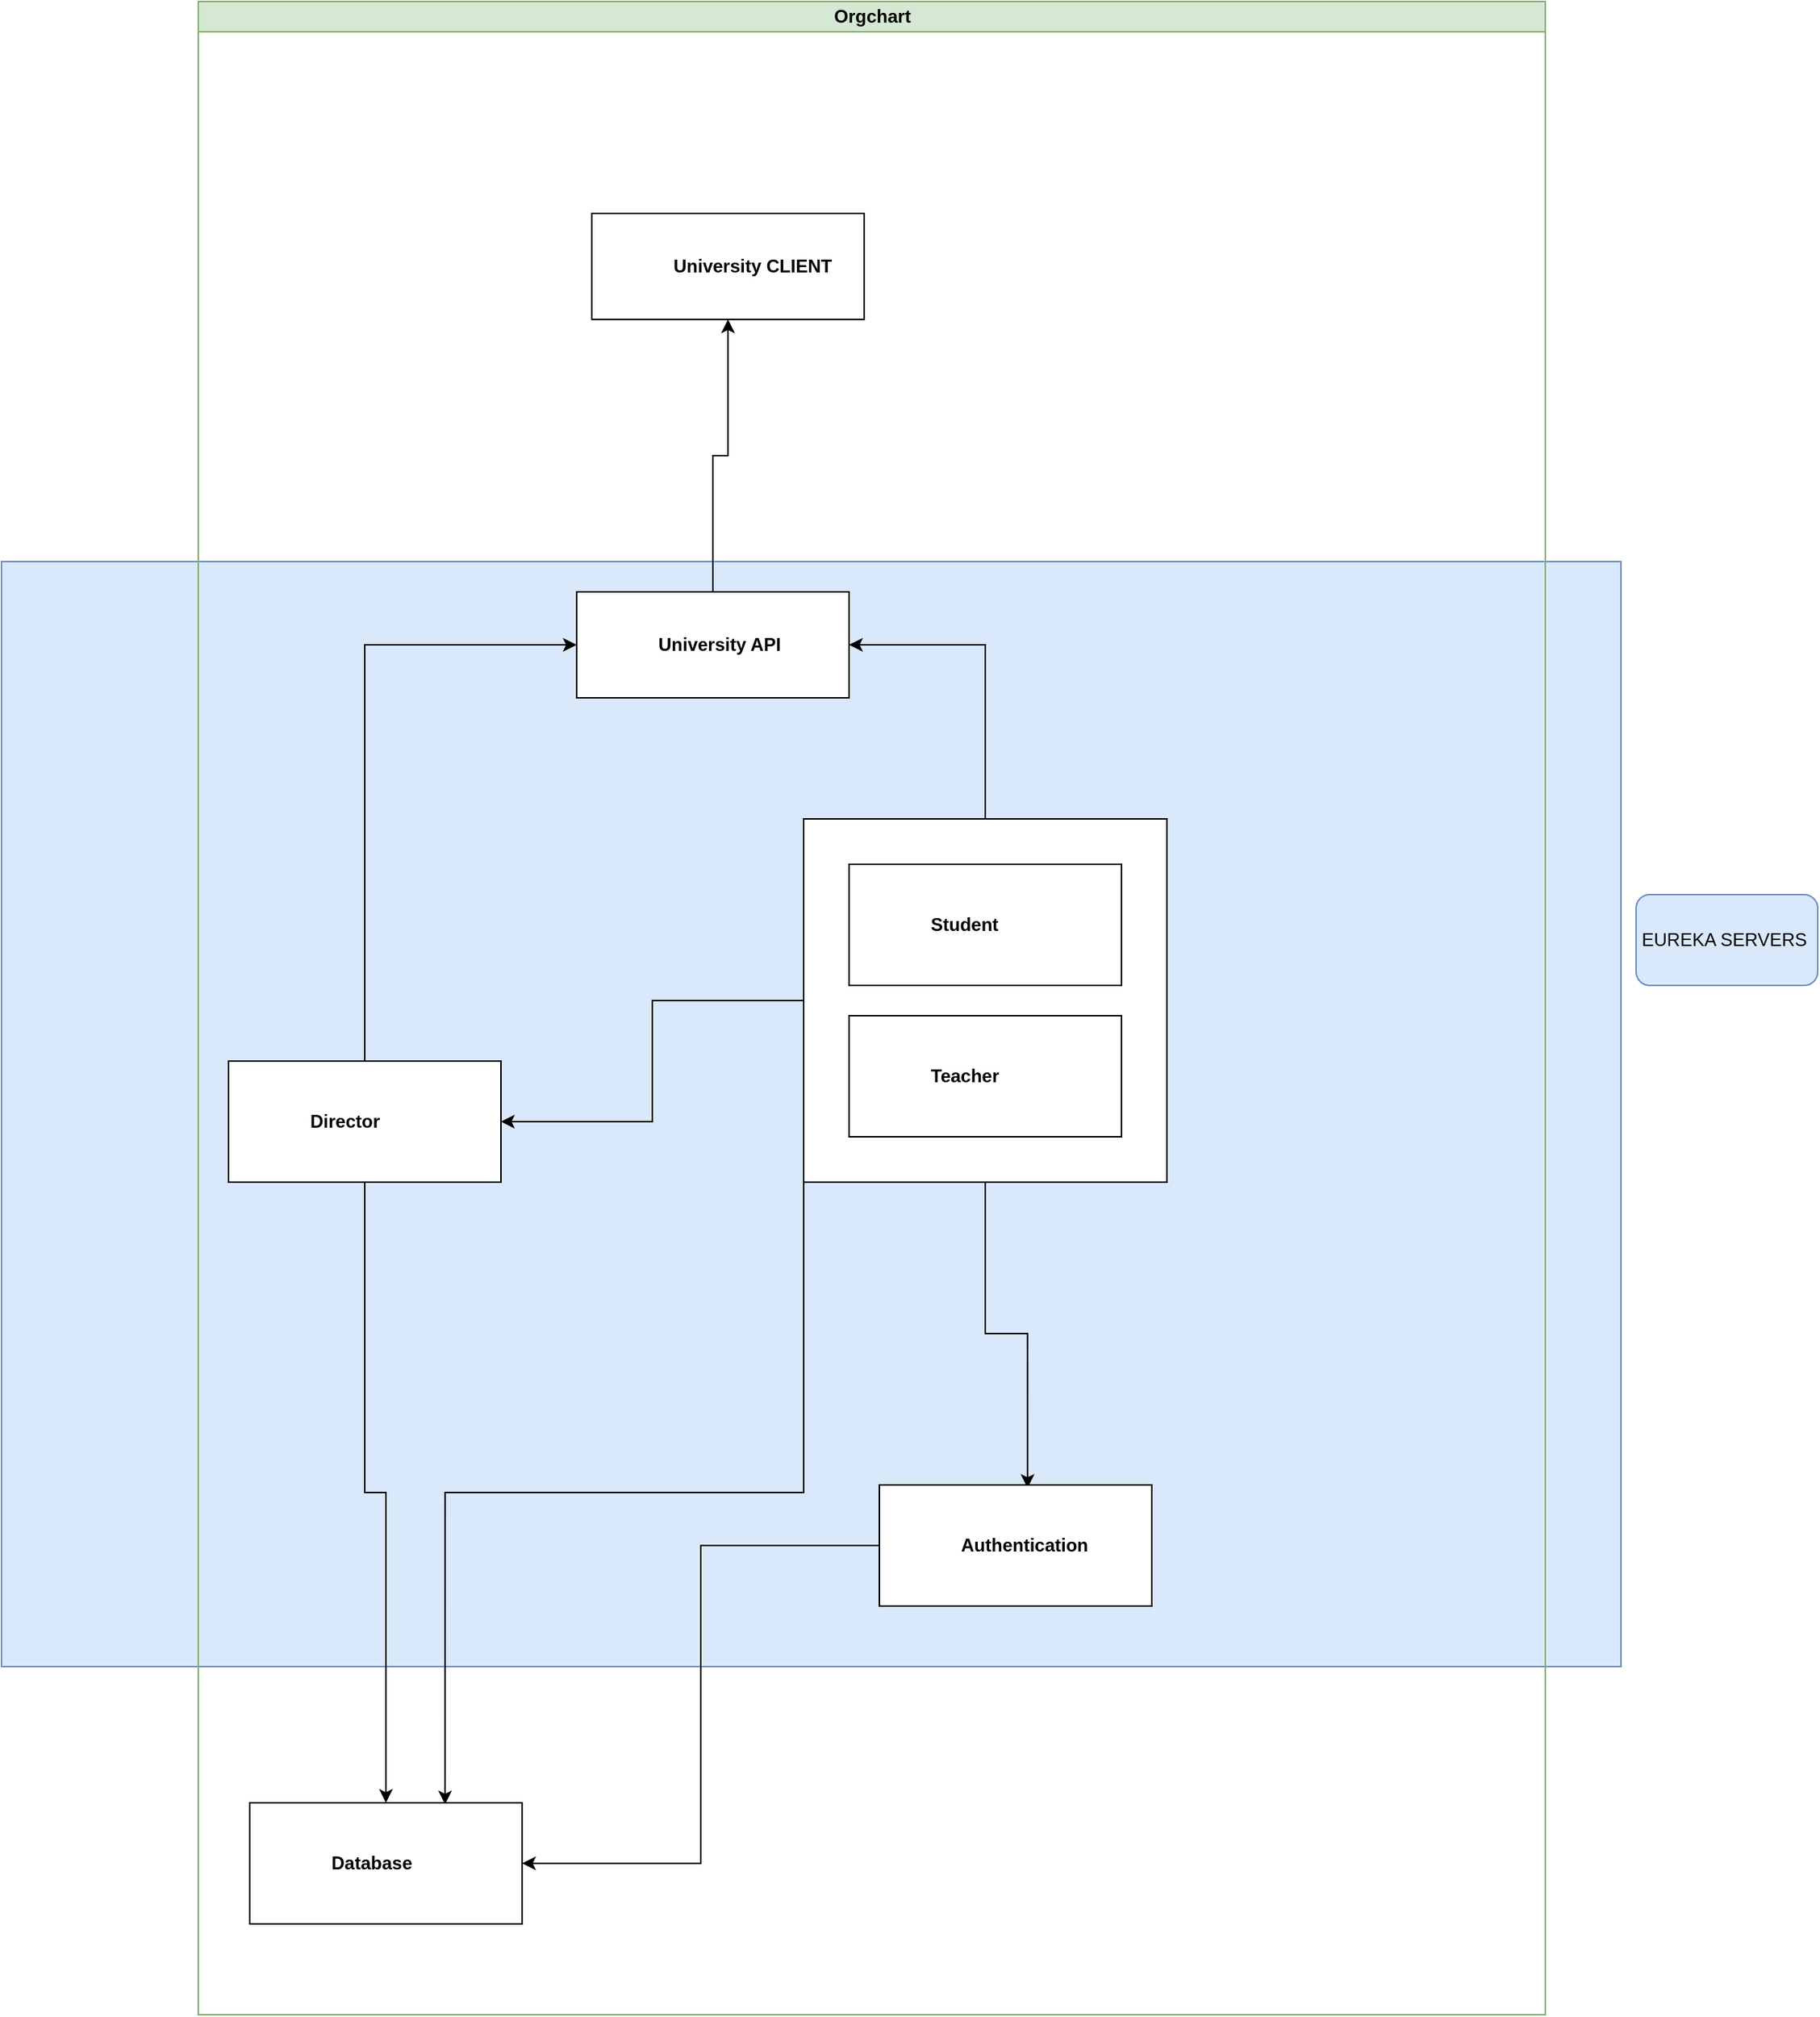 <mxfile version="20.5.1" type="github" pages="5">
  <diagram id="prtHgNgQTEPvFCAcTncT" name="Micro services connection">
    <mxGraphModel dx="1422" dy="1935" grid="1" gridSize="10" guides="1" tooltips="1" connect="1" arrows="1" fold="1" page="1" pageScale="1" pageWidth="827" pageHeight="1169" math="0" shadow="0">
      <root>
        <mxCell id="0" />
        <mxCell id="1" parent="0" />
        <mxCell id="gpCZ0KJSFsDUlAHGbTXS-2" value="" style="rounded=0;whiteSpace=wrap;html=1;fillColor=#dae8fc;strokeColor=#6c8ebf;" vertex="1" parent="1">
          <mxGeometry x="70" y="360" width="1070" height="730" as="geometry" />
        </mxCell>
        <mxCell id="dNxyNK7c78bLwvsdeMH5-11" value="Orgchart" style="swimlane;html=1;startSize=20;horizontal=1;containerType=tree;glass=0;fillColor=#d5e8d4;strokeColor=#82b366;" parent="1" vertex="1">
          <mxGeometry x="200" y="-10" width="890" height="1330" as="geometry" />
        </mxCell>
        <mxCell id="emcT6BMZgjp_fwxbqr2T-5" style="edgeStyle=orthogonalEdgeStyle;rounded=0;orthogonalLoop=1;jettySize=auto;html=1;" edge="1" parent="dNxyNK7c78bLwvsdeMH5-11" source="emcT6BMZgjp_fwxbqr2T-3" target="dNxyNK7c78bLwvsdeMH5-14">
          <mxGeometry relative="1" as="geometry" />
        </mxCell>
        <mxCell id="emcT6BMZgjp_fwxbqr2T-6" style="edgeStyle=orthogonalEdgeStyle;rounded=0;orthogonalLoop=1;jettySize=auto;html=1;entryX=0.544;entryY=0.025;entryDx=0;entryDy=0;entryPerimeter=0;" edge="1" parent="dNxyNK7c78bLwvsdeMH5-11" source="emcT6BMZgjp_fwxbqr2T-3" target="FJVqnvM4m-iSo7Qv8YRc-3">
          <mxGeometry relative="1" as="geometry" />
        </mxCell>
        <mxCell id="emcT6BMZgjp_fwxbqr2T-7" style="edgeStyle=orthogonalEdgeStyle;rounded=0;orthogonalLoop=1;jettySize=auto;html=1;exitX=0.5;exitY=0;exitDx=0;exitDy=0;entryX=1;entryY=0.5;entryDx=0;entryDy=0;" edge="1" parent="dNxyNK7c78bLwvsdeMH5-11" source="emcT6BMZgjp_fwxbqr2T-3" target="dNxyNK7c78bLwvsdeMH5-12">
          <mxGeometry relative="1" as="geometry" />
        </mxCell>
        <mxCell id="gpCZ0KJSFsDUlAHGbTXS-1" style="edgeStyle=orthogonalEdgeStyle;rounded=0;orthogonalLoop=1;jettySize=auto;html=1;exitX=0;exitY=1;exitDx=0;exitDy=0;entryX=0.717;entryY=0.013;entryDx=0;entryDy=0;entryPerimeter=0;" edge="1" parent="dNxyNK7c78bLwvsdeMH5-11" source="emcT6BMZgjp_fwxbqr2T-3" target="wFjJHOMaN_K5iDLYZXIf-1">
          <mxGeometry relative="1" as="geometry" />
        </mxCell>
        <mxCell id="emcT6BMZgjp_fwxbqr2T-3" value="" style="whiteSpace=wrap;html=1;aspect=fixed;" vertex="1" parent="dNxyNK7c78bLwvsdeMH5-11">
          <mxGeometry x="400" y="540" width="240" height="240" as="geometry" />
        </mxCell>
        <mxCell id="vKMoUUsIH-jOBww32mAz-24" style="edgeStyle=orthogonalEdgeStyle;rounded=0;orthogonalLoop=1;jettySize=auto;html=1;" parent="dNxyNK7c78bLwvsdeMH5-11" source="dNxyNK7c78bLwvsdeMH5-12" target="vKMoUUsIH-jOBww32mAz-23" edge="1">
          <mxGeometry relative="1" as="geometry" />
        </mxCell>
        <UserObject label="University API" name="Tessa Miller" position="CFO" location="Office 1" email="me@example.com" placeholders="1" id="dNxyNK7c78bLwvsdeMH5-12">
          <mxCell style="label;image=https://cdn3.iconfinder.com/data/icons/user-avatars-1/512/users-3-128.png;whiteSpace=wrap;html=1;rounded=0;glass=0;treeMoving=1;treeFolding=1;" parent="dNxyNK7c78bLwvsdeMH5-11" vertex="1">
            <mxGeometry x="250" y="390" width="180" height="70" as="geometry" />
          </mxCell>
        </UserObject>
        <mxCell id="vKMoUUsIH-jOBww32mAz-14" style="edgeStyle=orthogonalEdgeStyle;rounded=0;orthogonalLoop=1;jettySize=auto;html=1;entryX=0;entryY=0.5;entryDx=0;entryDy=0;exitX=0.467;exitY=0.025;exitDx=0;exitDy=0;exitPerimeter=0;" parent="dNxyNK7c78bLwvsdeMH5-11" source="dNxyNK7c78bLwvsdeMH5-14" target="dNxyNK7c78bLwvsdeMH5-12" edge="1">
          <mxGeometry relative="1" as="geometry">
            <Array as="points">
              <mxPoint x="110" y="702" />
              <mxPoint x="110" y="425" />
            </Array>
          </mxGeometry>
        </mxCell>
        <UserObject label="Director" name="Edward Morrison" position="Brand Manager" location="Office 2" email="me@example.com" placeholders="1" link="data:page/id,CZ-gigCXfCaFHvZo74Yh" id="dNxyNK7c78bLwvsdeMH5-14">
          <mxCell style="label;image=https://cdn3.iconfinder.com/data/icons/user-avatars-1/512/users-10-3-128.png;whiteSpace=wrap;html=1;rounded=0;glass=0;treeFolding=1;treeMoving=1;" parent="dNxyNK7c78bLwvsdeMH5-11" vertex="1">
            <mxGeometry x="20" y="700" width="180" height="80" as="geometry" />
          </mxCell>
        </UserObject>
        <UserObject label="Teacher" name="Alison Donovan" position="System Admin" location="Office 3" email="me@example.com" placeholders="1" link="data:page/id,Kx6kt0CzBtaSZJC9BBTt" id="dNxyNK7c78bLwvsdeMH5-18">
          <mxCell style="label;image=https://cdn3.iconfinder.com/data/icons/user-avatars-1/512/users-2-128.png;whiteSpace=wrap;html=1;rounded=0;glass=0;" parent="dNxyNK7c78bLwvsdeMH5-11" vertex="1">
            <mxGeometry x="430" y="670" width="180" height="80" as="geometry" />
          </mxCell>
        </UserObject>
        <UserObject label="Student" name="Evan Valet" position="HR Director" location="Office 4" email="me@example.com" placeholders="1" link="data:page/id,Y287izFJMH8BAH8NYCFY" id="dNxyNK7c78bLwvsdeMH5-16">
          <mxCell style="label;image=https://cdn3.iconfinder.com/data/icons/user-avatars-1/512/users-9-2-128.png;whiteSpace=wrap;html=1;rounded=0;glass=0;treeFolding=1;treeMoving=1;" parent="dNxyNK7c78bLwvsdeMH5-11" vertex="1">
            <mxGeometry x="430" y="570" width="180" height="80" as="geometry" />
          </mxCell>
        </UserObject>
        <UserObject label="Authentication" name="Edward Morrison" position="Brand Manager" location="Office 2" email="me@example.com" placeholders="1" id="FJVqnvM4m-iSo7Qv8YRc-3">
          <mxCell style="label;image=https://cdn3.iconfinder.com/data/icons/user-avatars-1/512/users-10-3-128.png;whiteSpace=wrap;html=1;rounded=0;glass=0;treeFolding=1;treeMoving=1;" parent="dNxyNK7c78bLwvsdeMH5-11" vertex="1">
            <mxGeometry x="450" y="980" width="180" height="80" as="geometry" />
          </mxCell>
        </UserObject>
        <UserObject label="Database" name="Edward Morrison" position="Brand Manager" location="Office 2" email="me@example.com" placeholders="1" link="data:page/id,G3unG97RP3L-rtfcocSE" id="wFjJHOMaN_K5iDLYZXIf-1">
          <mxCell style="label;image=https://cdn3.iconfinder.com/data/icons/user-avatars-1/512/users-10-3-128.png;whiteSpace=wrap;html=1;rounded=0;glass=0;treeFolding=1;treeMoving=1;" parent="dNxyNK7c78bLwvsdeMH5-11" vertex="1">
            <mxGeometry x="34" y="1190" width="180" height="80" as="geometry" />
          </mxCell>
        </UserObject>
        <mxCell id="wFjJHOMaN_K5iDLYZXIf-2" value="" style="edgeStyle=orthogonalEdgeStyle;rounded=0;orthogonalLoop=1;jettySize=auto;html=1;entryX=1;entryY=0.5;entryDx=0;entryDy=0;" parent="dNxyNK7c78bLwvsdeMH5-11" source="FJVqnvM4m-iSo7Qv8YRc-3" target="wFjJHOMaN_K5iDLYZXIf-1" edge="1">
          <mxGeometry relative="1" as="geometry" />
        </mxCell>
        <mxCell id="vKMoUUsIH-jOBww32mAz-19" style="edgeStyle=orthogonalEdgeStyle;rounded=0;orthogonalLoop=1;jettySize=auto;html=1;exitX=0.5;exitY=1;exitDx=0;exitDy=0;" parent="dNxyNK7c78bLwvsdeMH5-11" source="dNxyNK7c78bLwvsdeMH5-14" target="wFjJHOMaN_K5iDLYZXIf-1" edge="1">
          <mxGeometry relative="1" as="geometry" />
        </mxCell>
        <UserObject label="University CLIENT" name="Tessa Miller" position="CFO" location="Office 1" email="me@example.com" placeholders="1" id="vKMoUUsIH-jOBww32mAz-23">
          <mxCell style="label;image=https://cdn3.iconfinder.com/data/icons/user-avatars-1/512/users-3-128.png;whiteSpace=wrap;html=1;rounded=0;glass=0;treeMoving=1;treeFolding=1;" parent="dNxyNK7c78bLwvsdeMH5-11" vertex="1">
            <mxGeometry x="260" y="140" width="180" height="70" as="geometry" />
          </mxCell>
        </UserObject>
        <mxCell id="gpCZ0KJSFsDUlAHGbTXS-3" value="EUREKA SERVERS&amp;nbsp;" style="rounded=1;whiteSpace=wrap;html=1;fillColor=#dae8fc;strokeColor=#6c8ebf;" vertex="1" parent="1">
          <mxGeometry x="1150" y="580" width="120" height="60" as="geometry" />
        </mxCell>
      </root>
    </mxGraphModel>
  </diagram>
  <diagram id="CZ-gigCXfCaFHvZo74Yh" name="Director Flowchart">
    <mxGraphModel dx="1422" dy="766" grid="1" gridSize="10" guides="1" tooltips="1" connect="1" arrows="1" fold="1" page="1" pageScale="1" pageWidth="850" pageHeight="1100" math="0" shadow="0">
      <root>
        <mxCell id="0" />
        <mxCell id="1" parent="0" />
        <mxCell id="MF1vVjF2SDElAeN-p7jT-1" value="" style="edgeStyle=orthogonalEdgeStyle;rounded=0;orthogonalLoop=1;jettySize=auto;html=1;" parent="1" source="MF1vVjF2SDElAeN-p7jT-2" target="MF1vVjF2SDElAeN-p7jT-21" edge="1">
          <mxGeometry relative="1" as="geometry" />
        </mxCell>
        <mxCell id="MF1vVjF2SDElAeN-p7jT-2" value="Manager&lt;br&gt;" style="shape=umlActor;verticalLabelPosition=bottom;verticalAlign=top;html=1;outlineConnect=0;" parent="1" vertex="1">
          <mxGeometry x="230" y="110" width="30" height="60" as="geometry" />
        </mxCell>
        <mxCell id="MF1vVjF2SDElAeN-p7jT-3" style="edgeStyle=orthogonalEdgeStyle;rounded=0;orthogonalLoop=1;jettySize=auto;html=1;entryX=1;entryY=0.5;entryDx=0;entryDy=0;fillColor=#f8cecc;strokeColor=#b85450;exitX=0.97;exitY=0.613;exitDx=0;exitDy=0;exitPerimeter=0;" parent="1" source="MF1vVjF2SDElAeN-p7jT-7" target="MF1vVjF2SDElAeN-p7jT-9" edge="1">
          <mxGeometry relative="1" as="geometry">
            <Array as="points">
              <mxPoint x="420" y="549" />
              <mxPoint x="420" y="420" />
            </Array>
          </mxGeometry>
        </mxCell>
        <mxCell id="MF1vVjF2SDElAeN-p7jT-4" value="NO" style="edgeLabel;html=1;align=center;verticalAlign=middle;resizable=0;points=[];" parent="MF1vVjF2SDElAeN-p7jT-3" vertex="1" connectable="0">
          <mxGeometry x="0.095" y="-4" relative="1" as="geometry">
            <mxPoint as="offset" />
          </mxGeometry>
        </mxCell>
        <mxCell id="MF1vVjF2SDElAeN-p7jT-5" style="edgeStyle=orthogonalEdgeStyle;rounded=0;orthogonalLoop=1;jettySize=auto;html=1;fillColor=#d5e8d4;strokeColor=#82b366;" parent="1" source="MF1vVjF2SDElAeN-p7jT-7" target="MF1vVjF2SDElAeN-p7jT-16" edge="1">
          <mxGeometry relative="1" as="geometry" />
        </mxCell>
        <mxCell id="MF1vVjF2SDElAeN-p7jT-6" value="YES" style="edgeLabel;html=1;align=center;verticalAlign=middle;resizable=0;points=[];" parent="MF1vVjF2SDElAeN-p7jT-5" vertex="1" connectable="0">
          <mxGeometry x="0.015" y="4" relative="1" as="geometry">
            <mxPoint as="offset" />
          </mxGeometry>
        </mxCell>
        <mxCell id="MF1vVjF2SDElAeN-p7jT-7" value="Is DNI correct ?" style="rhombus;whiteSpace=wrap;html=1;shadow=0;fontFamily=Helvetica;fontSize=12;align=center;strokeWidth=1;spacing=6;spacingTop=-4;" parent="1" vertex="1">
          <mxGeometry x="280" y="500" width="100" height="80" as="geometry" />
        </mxCell>
        <mxCell id="MF1vVjF2SDElAeN-p7jT-8" style="edgeStyle=orthogonalEdgeStyle;rounded=0;orthogonalLoop=1;jettySize=auto;html=1;fontColor=#FF3333;" parent="1" source="MF1vVjF2SDElAeN-p7jT-9" target="MF1vVjF2SDElAeN-p7jT-7" edge="1">
          <mxGeometry relative="1" as="geometry" />
        </mxCell>
        <mxCell id="MF1vVjF2SDElAeN-p7jT-9" value="What is your DNI ?" style="rounded=1;whiteSpace=wrap;html=1;fontSize=12;glass=0;strokeWidth=1;shadow=0;" parent="1" vertex="1">
          <mxGeometry x="280" y="400" width="120" height="40" as="geometry" />
        </mxCell>
        <mxCell id="MF1vVjF2SDElAeN-p7jT-10" style="edgeStyle=orthogonalEdgeStyle;rounded=0;orthogonalLoop=1;jettySize=auto;html=1;exitX=0.5;exitY=1;exitDx=0;exitDy=0;fillColor=#d5e8d4;strokeColor=#82b366;" parent="1" source="MF1vVjF2SDElAeN-p7jT-14" target="MF1vVjF2SDElAeN-p7jT-17" edge="1">
          <mxGeometry relative="1" as="geometry">
            <mxPoint x="290" y="1030" as="targetPoint" />
            <Array as="points">
              <mxPoint x="300" y="910" />
              <mxPoint x="290" y="910" />
            </Array>
          </mxGeometry>
        </mxCell>
        <mxCell id="MF1vVjF2SDElAeN-p7jT-11" value="YES" style="edgeLabel;html=1;align=center;verticalAlign=middle;resizable=0;points=[];" parent="MF1vVjF2SDElAeN-p7jT-10" vertex="1" connectable="0">
          <mxGeometry x="0.512" y="1" relative="1" as="geometry">
            <mxPoint as="offset" />
          </mxGeometry>
        </mxCell>
        <mxCell id="MF1vVjF2SDElAeN-p7jT-12" style="edgeStyle=orthogonalEdgeStyle;rounded=0;orthogonalLoop=1;jettySize=auto;html=1;entryX=1;entryY=0.5;entryDx=0;entryDy=0;exitX=1;exitY=0.5;exitDx=0;exitDy=0;fillColor=#f8cecc;strokeColor=#b85450;fontColor=#FF3333;" parent="1" source="MF1vVjF2SDElAeN-p7jT-14" target="MF1vVjF2SDElAeN-p7jT-16" edge="1">
          <mxGeometry relative="1" as="geometry" />
        </mxCell>
        <mxCell id="MF1vVjF2SDElAeN-p7jT-13" value="NO" style="edgeLabel;html=1;align=center;verticalAlign=middle;resizable=0;points=[];" parent="MF1vVjF2SDElAeN-p7jT-12" vertex="1" connectable="0">
          <mxGeometry x="-0.235" y="-1" relative="1" as="geometry">
            <mxPoint as="offset" />
          </mxGeometry>
        </mxCell>
        <mxCell id="MF1vVjF2SDElAeN-p7jT-14" value="Is first name&amp;nbsp; and last name correct ?" style="rhombus;whiteSpace=wrap;html=1;shadow=0;fontFamily=Helvetica;fontSize=12;align=center;strokeWidth=1;spacing=6;spacingTop=-4;" parent="1" vertex="1">
          <mxGeometry x="230" y="740" width="140" height="110" as="geometry" />
        </mxCell>
        <mxCell id="MF1vVjF2SDElAeN-p7jT-15" style="edgeStyle=orthogonalEdgeStyle;rounded=0;orthogonalLoop=1;jettySize=auto;html=1;" parent="1" source="MF1vVjF2SDElAeN-p7jT-16" target="MF1vVjF2SDElAeN-p7jT-14" edge="1">
          <mxGeometry relative="1" as="geometry" />
        </mxCell>
        <mxCell id="MF1vVjF2SDElAeN-p7jT-16" value="What is your First name ?&lt;br&gt;What is your last name ?" style="rounded=1;whiteSpace=wrap;html=1;fontSize=12;glass=0;strokeWidth=1;shadow=0;" parent="1" vertex="1">
          <mxGeometry x="80" y="590" width="160" height="70" as="geometry" />
        </mxCell>
        <mxCell id="MF1vVjF2SDElAeN-p7jT-17" value="&lt;font color=&quot;#000000&quot;&gt;Edit the assignment&amp;nbsp;credit&amp;nbsp;&lt;/font&gt;" style="rounded=0;whiteSpace=wrap;html=1;fontColor=#FF3333;" parent="1" vertex="1">
          <mxGeometry x="240" y="910" width="120" height="60" as="geometry" />
        </mxCell>
        <mxCell id="MF1vVjF2SDElAeN-p7jT-18" value="" style="edgeStyle=orthogonalEdgeStyle;rounded=0;orthogonalLoop=1;jettySize=auto;html=1;" parent="1" source="MF1vVjF2SDElAeN-p7jT-21" target="MF1vVjF2SDElAeN-p7jT-9" edge="1">
          <mxGeometry relative="1" as="geometry" />
        </mxCell>
        <mxCell id="MF1vVjF2SDElAeN-p7jT-19" value="Login" style="edgeLabel;html=1;align=center;verticalAlign=middle;resizable=0;points=[];" parent="MF1vVjF2SDElAeN-p7jT-18" vertex="1" connectable="0">
          <mxGeometry x="0.26" y="4" relative="1" as="geometry">
            <mxPoint as="offset" />
          </mxGeometry>
        </mxCell>
        <mxCell id="MF1vVjF2SDElAeN-p7jT-20" value="" style="edgeStyle=orthogonalEdgeStyle;rounded=0;orthogonalLoop=1;jettySize=auto;html=1;" parent="1" source="MF1vVjF2SDElAeN-p7jT-21" target="MF1vVjF2SDElAeN-p7jT-22" edge="1">
          <mxGeometry relative="1" as="geometry" />
        </mxCell>
        <mxCell id="MF1vVjF2SDElAeN-p7jT-21" value="Login or Register" style="rhombus;whiteSpace=wrap;html=1;rounded=1;glass=0;strokeWidth=1;shadow=0;" parent="1" vertex="1">
          <mxGeometry x="300" y="220" width="80" height="80" as="geometry" />
        </mxCell>
        <mxCell id="MF1vVjF2SDElAeN-p7jT-22" value="Got to student or teacher flowchart" style="whiteSpace=wrap;html=1;rounded=1;glass=0;strokeWidth=1;shadow=0;" parent="1" vertex="1">
          <mxGeometry x="440" y="230" width="120" height="60" as="geometry" />
        </mxCell>
      </root>
    </mxGraphModel>
  </diagram>
  <diagram id="Kx6kt0CzBtaSZJC9BBTt" name="Teacher FLowchart">
    <mxGraphModel dx="1422" dy="766" grid="1" gridSize="10" guides="1" tooltips="1" connect="1" arrows="1" fold="1" page="1" pageScale="1" pageWidth="850" pageHeight="1100" math="0" shadow="0">
      <root>
        <mxCell id="0" />
        <mxCell id="1" parent="0" />
        <mxCell id="jbfztXsMto64GIMZI36D-1" value="" style="edgeStyle=orthogonalEdgeStyle;rounded=0;orthogonalLoop=1;jettySize=auto;html=1;" parent="1" source="jbfztXsMto64GIMZI36D-2" target="jbfztXsMto64GIMZI36D-21" edge="1">
          <mxGeometry relative="1" as="geometry" />
        </mxCell>
        <mxCell id="jbfztXsMto64GIMZI36D-2" value="Teacher" style="shape=umlActor;verticalLabelPosition=bottom;verticalAlign=top;html=1;outlineConnect=0;" parent="1" vertex="1">
          <mxGeometry x="240" y="100" width="30" height="60" as="geometry" />
        </mxCell>
        <mxCell id="jbfztXsMto64GIMZI36D-3" style="edgeStyle=orthogonalEdgeStyle;rounded=0;orthogonalLoop=1;jettySize=auto;html=1;entryX=1;entryY=0.5;entryDx=0;entryDy=0;fillColor=#f8cecc;strokeColor=#b85450;exitX=0.97;exitY=0.613;exitDx=0;exitDy=0;exitPerimeter=0;" parent="1" source="jbfztXsMto64GIMZI36D-7" target="jbfztXsMto64GIMZI36D-9" edge="1">
          <mxGeometry relative="1" as="geometry">
            <Array as="points">
              <mxPoint x="506.5" y="569" />
              <mxPoint x="506.5" y="440" />
            </Array>
          </mxGeometry>
        </mxCell>
        <mxCell id="jbfztXsMto64GIMZI36D-4" value="NO" style="edgeLabel;html=1;align=center;verticalAlign=middle;resizable=0;points=[];" parent="jbfztXsMto64GIMZI36D-3" vertex="1" connectable="0">
          <mxGeometry x="0.095" y="-4" relative="1" as="geometry">
            <mxPoint as="offset" />
          </mxGeometry>
        </mxCell>
        <mxCell id="jbfztXsMto64GIMZI36D-5" style="edgeStyle=orthogonalEdgeStyle;rounded=0;orthogonalLoop=1;jettySize=auto;html=1;fillColor=#d5e8d4;strokeColor=#82b366;" parent="1" source="jbfztXsMto64GIMZI36D-7" target="jbfztXsMto64GIMZI36D-16" edge="1">
          <mxGeometry relative="1" as="geometry" />
        </mxCell>
        <mxCell id="jbfztXsMto64GIMZI36D-6" value="YES" style="edgeLabel;html=1;align=center;verticalAlign=middle;resizable=0;points=[];" parent="jbfztXsMto64GIMZI36D-5" vertex="1" connectable="0">
          <mxGeometry x="0.015" y="4" relative="1" as="geometry">
            <mxPoint as="offset" />
          </mxGeometry>
        </mxCell>
        <mxCell id="jbfztXsMto64GIMZI36D-7" value="Is DNI correct ?" style="rhombus;whiteSpace=wrap;html=1;shadow=0;fontFamily=Helvetica;fontSize=12;align=center;strokeWidth=1;spacing=6;spacingTop=-4;" parent="1" vertex="1">
          <mxGeometry x="366.5" y="520" width="100" height="80" as="geometry" />
        </mxCell>
        <mxCell id="jbfztXsMto64GIMZI36D-8" style="edgeStyle=orthogonalEdgeStyle;rounded=0;orthogonalLoop=1;jettySize=auto;html=1;fontColor=#FF3333;" parent="1" source="jbfztXsMto64GIMZI36D-9" target="jbfztXsMto64GIMZI36D-7" edge="1">
          <mxGeometry relative="1" as="geometry" />
        </mxCell>
        <mxCell id="jbfztXsMto64GIMZI36D-9" value="What is your DNI ?" style="rounded=1;whiteSpace=wrap;html=1;fontSize=12;glass=0;strokeWidth=1;shadow=0;" parent="1" vertex="1">
          <mxGeometry x="366.5" y="420" width="120" height="40" as="geometry" />
        </mxCell>
        <mxCell id="jbfztXsMto64GIMZI36D-10" style="edgeStyle=orthogonalEdgeStyle;rounded=0;orthogonalLoop=1;jettySize=auto;html=1;entryX=1;entryY=0.5;entryDx=0;entryDy=0;exitX=1;exitY=0.5;exitDx=0;exitDy=0;fillColor=#f8cecc;strokeColor=#b85450;fontColor=#FF3333;" parent="1" source="jbfztXsMto64GIMZI36D-14" target="jbfztXsMto64GIMZI36D-16" edge="1">
          <mxGeometry relative="1" as="geometry" />
        </mxCell>
        <mxCell id="jbfztXsMto64GIMZI36D-11" value="NO" style="edgeLabel;html=1;align=center;verticalAlign=middle;resizable=0;points=[];" parent="jbfztXsMto64GIMZI36D-10" vertex="1" connectable="0">
          <mxGeometry x="-0.235" y="-1" relative="1" as="geometry">
            <mxPoint as="offset" />
          </mxGeometry>
        </mxCell>
        <mxCell id="jbfztXsMto64GIMZI36D-12" style="edgeStyle=orthogonalEdgeStyle;rounded=0;orthogonalLoop=1;jettySize=auto;html=1;entryX=0.25;entryY=0;entryDx=0;entryDy=0;exitX=0.5;exitY=1;exitDx=0;exitDy=0;fillColor=#d5e8d4;strokeColor=#82b366;" parent="1" source="jbfztXsMto64GIMZI36D-14" target="jbfztXsMto64GIMZI36D-38" edge="1">
          <mxGeometry relative="1" as="geometry" />
        </mxCell>
        <mxCell id="jbfztXsMto64GIMZI36D-13" value="YES" style="edgeLabel;html=1;align=center;verticalAlign=middle;resizable=0;points=[];" parent="jbfztXsMto64GIMZI36D-12" vertex="1" connectable="0">
          <mxGeometry x="-0.191" y="-3" relative="1" as="geometry">
            <mxPoint x="1" as="offset" />
          </mxGeometry>
        </mxCell>
        <mxCell id="jbfztXsMto64GIMZI36D-14" value="Is first name&amp;nbsp; and last name correct ?" style="rhombus;whiteSpace=wrap;html=1;shadow=0;fontFamily=Helvetica;fontSize=12;align=center;strokeWidth=1;spacing=6;spacingTop=-4;" parent="1" vertex="1">
          <mxGeometry x="316.5" y="760" width="140" height="110" as="geometry" />
        </mxCell>
        <mxCell id="jbfztXsMto64GIMZI36D-15" style="edgeStyle=orthogonalEdgeStyle;rounded=0;orthogonalLoop=1;jettySize=auto;html=1;" parent="1" source="jbfztXsMto64GIMZI36D-16" target="jbfztXsMto64GIMZI36D-14" edge="1">
          <mxGeometry relative="1" as="geometry" />
        </mxCell>
        <mxCell id="jbfztXsMto64GIMZI36D-16" value="What is your First name ?&lt;br&gt;What is your last name ?" style="rounded=1;whiteSpace=wrap;html=1;fontSize=12;glass=0;strokeWidth=1;shadow=0;" parent="1" vertex="1">
          <mxGeometry x="166.5" y="610" width="160" height="70" as="geometry" />
        </mxCell>
        <mxCell id="jbfztXsMto64GIMZI36D-17" value="" style="edgeStyle=orthogonalEdgeStyle;rounded=0;orthogonalLoop=1;jettySize=auto;html=1;" parent="1" source="jbfztXsMto64GIMZI36D-21" target="jbfztXsMto64GIMZI36D-9" edge="1">
          <mxGeometry relative="1" as="geometry" />
        </mxCell>
        <mxCell id="jbfztXsMto64GIMZI36D-18" value="LOGIN" style="edgeLabel;html=1;align=center;verticalAlign=middle;resizable=0;points=[];" parent="jbfztXsMto64GIMZI36D-17" vertex="1" connectable="0">
          <mxGeometry x="-0.283" y="1" relative="1" as="geometry">
            <mxPoint as="offset" />
          </mxGeometry>
        </mxCell>
        <mxCell id="jbfztXsMto64GIMZI36D-19" value="" style="edgeStyle=orthogonalEdgeStyle;rounded=0;orthogonalLoop=1;jettySize=auto;html=1;entryX=0;entryY=0.5;entryDx=0;entryDy=0;" parent="1" source="jbfztXsMto64GIMZI36D-21" target="jbfztXsMto64GIMZI36D-26" edge="1">
          <mxGeometry relative="1" as="geometry">
            <mxPoint x="550" y="270" as="targetPoint" />
            <Array as="points" />
          </mxGeometry>
        </mxCell>
        <mxCell id="jbfztXsMto64GIMZI36D-20" value="REGISTER" style="edgeLabel;html=1;align=center;verticalAlign=middle;resizable=0;points=[];" parent="jbfztXsMto64GIMZI36D-19" vertex="1" connectable="0">
          <mxGeometry x="-0.684" y="4" relative="1" as="geometry">
            <mxPoint x="34" y="4" as="offset" />
          </mxGeometry>
        </mxCell>
        <mxCell id="jbfztXsMto64GIMZI36D-21" value="Login or Register" style="rhombus;whiteSpace=wrap;html=1;rounded=1;glass=0;strokeWidth=1;shadow=0;" parent="1" vertex="1">
          <mxGeometry x="376.5" y="230" width="80" height="80" as="geometry" />
        </mxCell>
        <mxCell id="jbfztXsMto64GIMZI36D-22" value="" style="edgeStyle=orthogonalEdgeStyle;rounded=0;orthogonalLoop=1;jettySize=auto;html=1;" parent="1" source="jbfztXsMto64GIMZI36D-26" target="jbfztXsMto64GIMZI36D-27" edge="1">
          <mxGeometry relative="1" as="geometry" />
        </mxCell>
        <mxCell id="jbfztXsMto64GIMZI36D-23" value="STUDENT" style="edgeLabel;html=1;align=center;verticalAlign=middle;resizable=0;points=[];" parent="jbfztXsMto64GIMZI36D-22" vertex="1" connectable="0">
          <mxGeometry x="0.156" relative="1" as="geometry">
            <mxPoint as="offset" />
          </mxGeometry>
        </mxCell>
        <mxCell id="jbfztXsMto64GIMZI36D-24" value="" style="edgeStyle=orthogonalEdgeStyle;rounded=0;orthogonalLoop=1;jettySize=auto;html=1;" parent="1" source="jbfztXsMto64GIMZI36D-26" target="jbfztXsMto64GIMZI36D-29" edge="1">
          <mxGeometry relative="1" as="geometry">
            <Array as="points">
              <mxPoint x="700" y="390" />
              <mxPoint x="700" y="390" />
            </Array>
          </mxGeometry>
        </mxCell>
        <mxCell id="jbfztXsMto64GIMZI36D-25" value="TEACHER" style="edgeLabel;html=1;align=center;verticalAlign=middle;resizable=0;points=[];" parent="jbfztXsMto64GIMZI36D-24" vertex="1" connectable="0">
          <mxGeometry x="-0.304" relative="1" as="geometry">
            <mxPoint as="offset" />
          </mxGeometry>
        </mxCell>
        <mxCell id="jbfztXsMto64GIMZI36D-26" value="Are you a student or a teacher" style="rhombus;whiteSpace=wrap;html=1;" parent="1" vertex="1">
          <mxGeometry x="620" y="185" width="160" height="170" as="geometry" />
        </mxCell>
        <mxCell id="jbfztXsMto64GIMZI36D-27" value="See Student flowchart" style="whiteSpace=wrap;html=1;" parent="1" vertex="1">
          <mxGeometry x="960" y="240" width="120" height="60" as="geometry" />
        </mxCell>
        <mxCell id="jbfztXsMto64GIMZI36D-28" style="edgeStyle=orthogonalEdgeStyle;rounded=0;orthogonalLoop=1;jettySize=auto;html=1;entryX=0.75;entryY=0;entryDx=0;entryDy=0;" parent="1" source="jbfztXsMto64GIMZI36D-29" target="jbfztXsMto64GIMZI36D-38" edge="1">
          <mxGeometry relative="1" as="geometry" />
        </mxCell>
        <mxCell id="jbfztXsMto64GIMZI36D-29" value="What is your DNI / NIE ?&lt;br&gt;&lt;br&gt;What is your first&amp;nbsp; name ?&lt;br&gt;&lt;br&gt;What is your last&amp;nbsp; name ?&lt;br&gt;&lt;span style=&quot;background-color: initial;&quot;&gt;&lt;br&gt;&lt;/span&gt;What is your assignments&lt;span style=&quot;background-color: initial;&quot;&gt;&amp;nbsp;A + a number ?&lt;/span&gt;&lt;span style=&quot;background-color: initial;&quot;&gt;&lt;br&gt;&lt;/span&gt;" style="whiteSpace=wrap;html=1;" parent="1" vertex="1">
          <mxGeometry x="640" y="490" width="170" height="170" as="geometry" />
        </mxCell>
        <mxCell id="jbfztXsMto64GIMZI36D-30" value="Can see list of student" style="whiteSpace=wrap;html=1;" parent="1" vertex="1">
          <mxGeometry x="340" y="1109" width="120" height="60" as="geometry" />
        </mxCell>
        <mxCell id="jbfztXsMto64GIMZI36D-31" value="Can approve or reject student registration" style="whiteSpace=wrap;html=1;" parent="1" vertex="1">
          <mxGeometry x="510" y="1109" width="120" height="60" as="geometry" />
        </mxCell>
        <mxCell id="jbfztXsMto64GIMZI36D-32" value="" style="edgeStyle=orthogonalEdgeStyle;rounded=0;orthogonalLoop=1;jettySize=auto;html=1;" parent="1" source="jbfztXsMto64GIMZI36D-34" target="jbfztXsMto64GIMZI36D-39" edge="1">
          <mxGeometry relative="1" as="geometry" />
        </mxCell>
        <mxCell id="jbfztXsMto64GIMZI36D-33" value="" style="edgeStyle=orthogonalEdgeStyle;rounded=0;orthogonalLoop=1;jettySize=auto;html=1;" parent="1" source="jbfztXsMto64GIMZI36D-34" target="jbfztXsMto64GIMZI36D-40" edge="1">
          <mxGeometry relative="1" as="geometry" />
        </mxCell>
        <mxCell id="jbfztXsMto64GIMZI36D-34" value="Can create student profile" style="whiteSpace=wrap;html=1;" parent="1" vertex="1">
          <mxGeometry x="680" y="1109" width="120" height="60" as="geometry" />
        </mxCell>
        <mxCell id="jbfztXsMto64GIMZI36D-35" style="edgeStyle=orthogonalEdgeStyle;rounded=0;orthogonalLoop=1;jettySize=auto;html=1;entryX=0.25;entryY=0;entryDx=0;entryDy=0;" parent="1" source="jbfztXsMto64GIMZI36D-38" target="jbfztXsMto64GIMZI36D-30" edge="1">
          <mxGeometry relative="1" as="geometry" />
        </mxCell>
        <mxCell id="jbfztXsMto64GIMZI36D-36" value="" style="edgeStyle=orthogonalEdgeStyle;rounded=0;orthogonalLoop=1;jettySize=auto;html=1;" parent="1" source="jbfztXsMto64GIMZI36D-38" target="jbfztXsMto64GIMZI36D-31" edge="1">
          <mxGeometry relative="1" as="geometry" />
        </mxCell>
        <mxCell id="jbfztXsMto64GIMZI36D-37" style="edgeStyle=orthogonalEdgeStyle;rounded=0;orthogonalLoop=1;jettySize=auto;html=1;" parent="1" source="jbfztXsMto64GIMZI36D-38" target="jbfztXsMto64GIMZI36D-34" edge="1">
          <mxGeometry relative="1" as="geometry" />
        </mxCell>
        <mxCell id="jbfztXsMto64GIMZI36D-38" value="connected" style="whiteSpace=wrap;html=1;" parent="1" vertex="1">
          <mxGeometry x="470" y="990" width="150" height="70" as="geometry" />
        </mxCell>
        <mxCell id="jbfztXsMto64GIMZI36D-39" value="Add student manually:&lt;br&gt;&lt;br&gt;DNI / NIE ? :&lt;br&gt;Firs Name ? :&lt;br&gt;Last Name ? :&lt;br&gt;Birthday ? :" style="whiteSpace=wrap;html=1;" parent="1" vertex="1">
          <mxGeometry x="680" y="1249" width="150" height="121" as="geometry" />
        </mxCell>
        <mxCell id="jbfztXsMto64GIMZI36D-40" value="add student by csv file" style="whiteSpace=wrap;html=1;" parent="1" vertex="1">
          <mxGeometry x="880" y="1109" width="120" height="60" as="geometry" />
        </mxCell>
      </root>
    </mxGraphModel>
  </diagram>
  <diagram id="Y287izFJMH8BAH8NYCFY" name="Student Flowchart">
    <mxGraphModel dx="1422" dy="766" grid="1" gridSize="10" guides="1" tooltips="1" connect="1" arrows="1" fold="1" page="1" pageScale="1" pageWidth="850" pageHeight="1100" math="0" shadow="0">
      <root>
        <mxCell id="0" />
        <mxCell id="1" parent="0" />
        <mxCell id="RSsJzvKsAqPbumT_QY3e-1" value="" style="edgeStyle=orthogonalEdgeStyle;rounded=0;orthogonalLoop=1;jettySize=auto;html=1;" parent="1" source="RSsJzvKsAqPbumT_QY3e-2" target="RSsJzvKsAqPbumT_QY3e-28" edge="1">
          <mxGeometry relative="1" as="geometry">
            <mxPoint x="410" y="50" as="sourcePoint" />
          </mxGeometry>
        </mxCell>
        <mxCell id="RSsJzvKsAqPbumT_QY3e-2" value="Student" style="shape=umlActor;verticalLabelPosition=bottom;verticalAlign=top;html=1;outlineConnect=0;" parent="1" vertex="1">
          <mxGeometry x="316.5" y="90" width="30" height="60" as="geometry" />
        </mxCell>
        <mxCell id="RSsJzvKsAqPbumT_QY3e-3" style="edgeStyle=orthogonalEdgeStyle;rounded=0;orthogonalLoop=1;jettySize=auto;html=1;entryX=1;entryY=0.5;entryDx=0;entryDy=0;fillColor=#f8cecc;strokeColor=#b85450;exitX=0.97;exitY=0.613;exitDx=0;exitDy=0;exitPerimeter=0;" parent="1" source="RSsJzvKsAqPbumT_QY3e-7" target="RSsJzvKsAqPbumT_QY3e-9" edge="1">
          <mxGeometry relative="1" as="geometry">
            <Array as="points">
              <mxPoint x="496.5" y="559" />
              <mxPoint x="496.5" y="430" />
            </Array>
          </mxGeometry>
        </mxCell>
        <mxCell id="RSsJzvKsAqPbumT_QY3e-4" value="NO" style="edgeLabel;html=1;align=center;verticalAlign=middle;resizable=0;points=[];" parent="RSsJzvKsAqPbumT_QY3e-3" vertex="1" connectable="0">
          <mxGeometry x="0.095" y="-4" relative="1" as="geometry">
            <mxPoint as="offset" />
          </mxGeometry>
        </mxCell>
        <mxCell id="RSsJzvKsAqPbumT_QY3e-5" style="edgeStyle=orthogonalEdgeStyle;rounded=0;orthogonalLoop=1;jettySize=auto;html=1;fillColor=#d5e8d4;strokeColor=#82b366;" parent="1" source="RSsJzvKsAqPbumT_QY3e-7" target="RSsJzvKsAqPbumT_QY3e-15" edge="1">
          <mxGeometry relative="1" as="geometry" />
        </mxCell>
        <mxCell id="RSsJzvKsAqPbumT_QY3e-6" value="YES" style="edgeLabel;html=1;align=center;verticalAlign=middle;resizable=0;points=[];" parent="RSsJzvKsAqPbumT_QY3e-5" vertex="1" connectable="0">
          <mxGeometry x="0.015" y="4" relative="1" as="geometry">
            <mxPoint as="offset" />
          </mxGeometry>
        </mxCell>
        <mxCell id="RSsJzvKsAqPbumT_QY3e-7" value="Is DNI correct ?" style="rhombus;whiteSpace=wrap;html=1;shadow=0;fontFamily=Helvetica;fontSize=12;align=center;strokeWidth=1;spacing=6;spacingTop=-4;" parent="1" vertex="1">
          <mxGeometry x="356.5" y="510" width="100" height="80" as="geometry" />
        </mxCell>
        <mxCell id="RSsJzvKsAqPbumT_QY3e-8" style="edgeStyle=orthogonalEdgeStyle;rounded=0;orthogonalLoop=1;jettySize=auto;html=1;fontColor=#FF3333;" parent="1" source="RSsJzvKsAqPbumT_QY3e-9" target="RSsJzvKsAqPbumT_QY3e-7" edge="1">
          <mxGeometry relative="1" as="geometry" />
        </mxCell>
        <mxCell id="RSsJzvKsAqPbumT_QY3e-9" value="What is your DNI ?" style="rounded=1;whiteSpace=wrap;html=1;fontSize=12;glass=0;strokeWidth=1;shadow=0;" parent="1" vertex="1">
          <mxGeometry x="356.5" y="410" width="120" height="40" as="geometry" />
        </mxCell>
        <mxCell id="RSsJzvKsAqPbumT_QY3e-10" style="edgeStyle=orthogonalEdgeStyle;rounded=0;orthogonalLoop=1;jettySize=auto;html=1;entryX=1;entryY=0.5;entryDx=0;entryDy=0;exitX=1;exitY=0.5;exitDx=0;exitDy=0;fillColor=#f8cecc;strokeColor=#b85450;fontColor=#FF3333;" parent="1" source="RSsJzvKsAqPbumT_QY3e-13" target="RSsJzvKsAqPbumT_QY3e-15" edge="1">
          <mxGeometry relative="1" as="geometry" />
        </mxCell>
        <mxCell id="RSsJzvKsAqPbumT_QY3e-11" value="NO" style="edgeLabel;html=1;align=center;verticalAlign=middle;resizable=0;points=[];" parent="RSsJzvKsAqPbumT_QY3e-10" vertex="1" connectable="0">
          <mxGeometry x="-0.235" y="-1" relative="1" as="geometry">
            <mxPoint as="offset" />
          </mxGeometry>
        </mxCell>
        <mxCell id="RSsJzvKsAqPbumT_QY3e-12" value="YES" style="edgeStyle=orthogonalEdgeStyle;rounded=0;orthogonalLoop=1;jettySize=auto;html=1;fillColor=#d5e8d4;strokeColor=#82b366;" parent="1" source="RSsJzvKsAqPbumT_QY3e-13" target="RSsJzvKsAqPbumT_QY3e-44" edge="1">
          <mxGeometry relative="1" as="geometry" />
        </mxCell>
        <mxCell id="RSsJzvKsAqPbumT_QY3e-13" value="Is first name&amp;nbsp; and last name correct ?" style="rhombus;whiteSpace=wrap;html=1;shadow=0;fontFamily=Helvetica;fontSize=12;align=center;strokeWidth=1;spacing=6;spacingTop=-4;" parent="1" vertex="1">
          <mxGeometry x="306.5" y="750" width="140" height="110" as="geometry" />
        </mxCell>
        <mxCell id="RSsJzvKsAqPbumT_QY3e-14" style="edgeStyle=orthogonalEdgeStyle;rounded=0;orthogonalLoop=1;jettySize=auto;html=1;" parent="1" source="RSsJzvKsAqPbumT_QY3e-15" target="RSsJzvKsAqPbumT_QY3e-13" edge="1">
          <mxGeometry relative="1" as="geometry" />
        </mxCell>
        <mxCell id="RSsJzvKsAqPbumT_QY3e-15" value="What is your First name ?&lt;br&gt;What is your last name ?" style="rounded=1;whiteSpace=wrap;html=1;fontSize=12;glass=0;strokeWidth=1;shadow=0;" parent="1" vertex="1">
          <mxGeometry x="156.5" y="600" width="160" height="70" as="geometry" />
        </mxCell>
        <mxCell id="RSsJzvKsAqPbumT_QY3e-16" value="" style="edgeStyle=orthogonalEdgeStyle;rounded=0;orthogonalLoop=1;jettySize=auto;html=1;fillColor=#f8cecc;strokeColor=#b85450;" parent="1" source="RSsJzvKsAqPbumT_QY3e-20" edge="1">
          <mxGeometry relative="1" as="geometry">
            <mxPoint x="210" y="1280" as="targetPoint" />
          </mxGeometry>
        </mxCell>
        <mxCell id="RSsJzvKsAqPbumT_QY3e-17" value="NO" style="edgeLabel;html=1;align=center;verticalAlign=middle;resizable=0;points=[];" parent="RSsJzvKsAqPbumT_QY3e-16" vertex="1" connectable="0">
          <mxGeometry x="-0.2" y="1" relative="1" as="geometry">
            <mxPoint as="offset" />
          </mxGeometry>
        </mxCell>
        <mxCell id="RSsJzvKsAqPbumT_QY3e-18" value="" style="edgeStyle=orthogonalEdgeStyle;rounded=0;orthogonalLoop=1;jettySize=auto;html=1;" parent="1" source="RSsJzvKsAqPbumT_QY3e-20" target="RSsJzvKsAqPbumT_QY3e-23" edge="1">
          <mxGeometry relative="1" as="geometry" />
        </mxCell>
        <mxCell id="RSsJzvKsAqPbumT_QY3e-19" value="" style="edgeStyle=orthogonalEdgeStyle;rounded=0;orthogonalLoop=1;jettySize=auto;html=1;" parent="1" source="RSsJzvKsAqPbumT_QY3e-20" target="RSsJzvKsAqPbumT_QY3e-39" edge="1">
          <mxGeometry relative="1" as="geometry" />
        </mxCell>
        <mxCell id="RSsJzvKsAqPbumT_QY3e-20" value="Does your apply has been approve ?" style="rhombus;whiteSpace=wrap;html=1;" parent="1" vertex="1">
          <mxGeometry x="310" y="1220" width="150" height="120" as="geometry" />
        </mxCell>
        <mxCell id="RSsJzvKsAqPbumT_QY3e-21" value="Please wait for a teacher&#39;s approval" style="whiteSpace=wrap;html=1;" parent="1" vertex="1">
          <mxGeometry x="90" y="1250" width="120" height="60" as="geometry" />
        </mxCell>
        <mxCell id="RSsJzvKsAqPbumT_QY3e-22" value="" style="edgeStyle=orthogonalEdgeStyle;rounded=0;orthogonalLoop=1;jettySize=auto;html=1;" parent="1" source="RSsJzvKsAqPbumT_QY3e-23" target="RSsJzvKsAqPbumT_QY3e-50" edge="1">
          <mxGeometry relative="1" as="geometry" />
        </mxCell>
        <mxCell id="RSsJzvKsAqPbumT_QY3e-23" value="Your apply has been reject" style="whiteSpace=wrap;html=1;" parent="1" vertex="1">
          <mxGeometry x="555" y="1250" width="120" height="60" as="geometry" />
        </mxCell>
        <mxCell id="RSsJzvKsAqPbumT_QY3e-24" value="" style="edgeStyle=orthogonalEdgeStyle;rounded=0;orthogonalLoop=1;jettySize=auto;html=1;" parent="1" source="RSsJzvKsAqPbumT_QY3e-28" target="RSsJzvKsAqPbumT_QY3e-9" edge="1">
          <mxGeometry relative="1" as="geometry" />
        </mxCell>
        <mxCell id="RSsJzvKsAqPbumT_QY3e-25" value="LOGIN" style="edgeLabel;html=1;align=center;verticalAlign=middle;resizable=0;points=[];" parent="RSsJzvKsAqPbumT_QY3e-24" vertex="1" connectable="0">
          <mxGeometry x="-0.283" y="1" relative="1" as="geometry">
            <mxPoint as="offset" />
          </mxGeometry>
        </mxCell>
        <mxCell id="RSsJzvKsAqPbumT_QY3e-26" value="" style="edgeStyle=orthogonalEdgeStyle;rounded=0;orthogonalLoop=1;jettySize=auto;html=1;entryX=0;entryY=0.5;entryDx=0;entryDy=0;" parent="1" source="RSsJzvKsAqPbumT_QY3e-28" target="RSsJzvKsAqPbumT_QY3e-33" edge="1">
          <mxGeometry relative="1" as="geometry">
            <mxPoint x="540" y="260" as="targetPoint" />
            <Array as="points" />
          </mxGeometry>
        </mxCell>
        <mxCell id="RSsJzvKsAqPbumT_QY3e-27" value="REGISTER" style="edgeLabel;html=1;align=center;verticalAlign=middle;resizable=0;points=[];" parent="RSsJzvKsAqPbumT_QY3e-26" vertex="1" connectable="0">
          <mxGeometry x="-0.684" y="4" relative="1" as="geometry">
            <mxPoint x="34" y="4" as="offset" />
          </mxGeometry>
        </mxCell>
        <mxCell id="RSsJzvKsAqPbumT_QY3e-28" value="Login or Register" style="rhombus;whiteSpace=wrap;html=1;rounded=1;glass=0;strokeWidth=1;shadow=0;" parent="1" vertex="1">
          <mxGeometry x="366.5" y="220" width="80" height="80" as="geometry" />
        </mxCell>
        <mxCell id="RSsJzvKsAqPbumT_QY3e-29" value="" style="edgeStyle=orthogonalEdgeStyle;rounded=0;orthogonalLoop=1;jettySize=auto;html=1;" parent="1" source="RSsJzvKsAqPbumT_QY3e-33" target="RSsJzvKsAqPbumT_QY3e-34" edge="1">
          <mxGeometry relative="1" as="geometry" />
        </mxCell>
        <mxCell id="RSsJzvKsAqPbumT_QY3e-30" value="TEACHER" style="edgeLabel;html=1;align=center;verticalAlign=middle;resizable=0;points=[];" parent="RSsJzvKsAqPbumT_QY3e-29" vertex="1" connectable="0">
          <mxGeometry x="0.156" relative="1" as="geometry">
            <mxPoint as="offset" />
          </mxGeometry>
        </mxCell>
        <mxCell id="RSsJzvKsAqPbumT_QY3e-31" value="" style="edgeStyle=orthogonalEdgeStyle;rounded=0;orthogonalLoop=1;jettySize=auto;html=1;" parent="1" source="RSsJzvKsAqPbumT_QY3e-33" target="RSsJzvKsAqPbumT_QY3e-36" edge="1">
          <mxGeometry relative="1" as="geometry">
            <Array as="points">
              <mxPoint x="690" y="380" />
              <mxPoint x="690" y="380" />
            </Array>
          </mxGeometry>
        </mxCell>
        <mxCell id="RSsJzvKsAqPbumT_QY3e-32" value="STUDENT" style="edgeLabel;html=1;align=center;verticalAlign=middle;resizable=0;points=[];" parent="RSsJzvKsAqPbumT_QY3e-31" vertex="1" connectable="0">
          <mxGeometry x="-0.304" relative="1" as="geometry">
            <mxPoint as="offset" />
          </mxGeometry>
        </mxCell>
        <mxCell id="RSsJzvKsAqPbumT_QY3e-33" value="Are you a student or a teacher" style="rhombus;whiteSpace=wrap;html=1;" parent="1" vertex="1">
          <mxGeometry x="610" y="175" width="160" height="170" as="geometry" />
        </mxCell>
        <mxCell id="RSsJzvKsAqPbumT_QY3e-34" value="See Teacher flowchart" style="whiteSpace=wrap;html=1;" parent="1" vertex="1">
          <mxGeometry x="950" y="230" width="120" height="60" as="geometry" />
        </mxCell>
        <mxCell id="RSsJzvKsAqPbumT_QY3e-35" value="" style="edgeStyle=orthogonalEdgeStyle;rounded=0;orthogonalLoop=1;jettySize=auto;html=1;" parent="1" source="RSsJzvKsAqPbumT_QY3e-36" target="RSsJzvKsAqPbumT_QY3e-38" edge="1">
          <mxGeometry relative="1" as="geometry" />
        </mxCell>
        <mxCell id="RSsJzvKsAqPbumT_QY3e-36" value="What is your DNI / NIE ?&lt;br&gt;&lt;br&gt;What is your first&amp;nbsp; name ?&lt;br&gt;&lt;br&gt;What is your last&amp;nbsp; name ?&lt;br&gt;&lt;br&gt;What is your study field&lt;span style=&quot;background-color: initial;&quot;&gt;&amp;nbsp;SF1 or SF2 ?&lt;br&gt;&lt;br&gt;&lt;/span&gt;What is your assignments&lt;span style=&quot;background-color: initial;&quot;&gt;&amp;nbsp;A + a number ? (minimum 17 credits&amp;nbsp;)&lt;/span&gt;&lt;span style=&quot;background-color: initial;&quot;&gt;&lt;br&gt;&lt;/span&gt;" style="whiteSpace=wrap;html=1;" parent="1" vertex="1">
          <mxGeometry x="630" y="480" width="170" height="170" as="geometry" />
        </mxCell>
        <mxCell id="RSsJzvKsAqPbumT_QY3e-37" value="" style="edgeStyle=orthogonalEdgeStyle;rounded=0;orthogonalLoop=1;jettySize=auto;html=1;" parent="1" source="RSsJzvKsAqPbumT_QY3e-38" target="RSsJzvKsAqPbumT_QY3e-45" edge="1">
          <mxGeometry relative="1" as="geometry" />
        </mxCell>
        <mxCell id="RSsJzvKsAqPbumT_QY3e-38" value="Wait&amp;nbsp; a teacher to approve" style="whiteSpace=wrap;html=1;" parent="1" vertex="1">
          <mxGeometry x="655" y="785" width="120" height="60" as="geometry" />
        </mxCell>
        <mxCell id="RSsJzvKsAqPbumT_QY3e-39" value="Can see your information and your credit number" style="whiteSpace=wrap;html=1;" parent="1" vertex="1">
          <mxGeometry x="325" y="1450" width="120" height="60" as="geometry" />
        </mxCell>
        <mxCell id="RSsJzvKsAqPbumT_QY3e-40" style="edgeStyle=orthogonalEdgeStyle;rounded=0;orthogonalLoop=1;jettySize=auto;html=1;entryX=0.5;entryY=0;entryDx=0;entryDy=0;fillColor=#d5e8d4;strokeColor=#82b366;" parent="1" source="RSsJzvKsAqPbumT_QY3e-44" target="RSsJzvKsAqPbumT_QY3e-20" edge="1">
          <mxGeometry relative="1" as="geometry">
            <mxPoint x="410" y="1160" as="targetPoint" />
          </mxGeometry>
        </mxCell>
        <mxCell id="RSsJzvKsAqPbumT_QY3e-41" value="YES" style="edgeLabel;html=1;align=center;verticalAlign=middle;resizable=0;points=[];" parent="RSsJzvKsAqPbumT_QY3e-40" vertex="1" connectable="0">
          <mxGeometry x="-0.344" y="2" relative="1" as="geometry">
            <mxPoint as="offset" />
          </mxGeometry>
        </mxCell>
        <mxCell id="RSsJzvKsAqPbumT_QY3e-42" style="edgeStyle=orthogonalEdgeStyle;rounded=0;orthogonalLoop=1;jettySize=auto;html=1;exitX=1;exitY=0.5;exitDx=0;exitDy=0;entryX=0;entryY=0.5;entryDx=0;entryDy=0;fillColor=#f8cecc;strokeColor=#b85450;" parent="1" source="RSsJzvKsAqPbumT_QY3e-44" target="RSsJzvKsAqPbumT_QY3e-36" edge="1">
          <mxGeometry relative="1" as="geometry" />
        </mxCell>
        <mxCell id="RSsJzvKsAqPbumT_QY3e-43" value="NO" style="edgeLabel;html=1;align=center;verticalAlign=middle;resizable=0;points=[];" parent="RSsJzvKsAqPbumT_QY3e-42" vertex="1" connectable="0">
          <mxGeometry x="0.268" y="1" relative="1" as="geometry">
            <mxPoint as="offset" />
          </mxGeometry>
        </mxCell>
        <mxCell id="RSsJzvKsAqPbumT_QY3e-44" value="Did you apply for the assignements ?" style="rhombus;whiteSpace=wrap;html=1;shadow=0;strokeWidth=1;spacing=6;spacingTop=-4;" parent="1" vertex="1">
          <mxGeometry x="336.5" y="955" width="133.5" height="145" as="geometry" />
        </mxCell>
        <mxCell id="RSsJzvKsAqPbumT_QY3e-45" value="Log out" style="ellipse;whiteSpace=wrap;html=1;" parent="1" vertex="1">
          <mxGeometry x="655" y="925" width="120" height="60" as="geometry" />
        </mxCell>
        <mxCell id="RSsJzvKsAqPbumT_QY3e-46" style="edgeStyle=orthogonalEdgeStyle;rounded=0;orthogonalLoop=1;jettySize=auto;html=1;entryX=0;entryY=0.75;entryDx=0;entryDy=0;fillColor=#d5e8d4;strokeColor=#82b366;" parent="1" source="RSsJzvKsAqPbumT_QY3e-50" target="RSsJzvKsAqPbumT_QY3e-36" edge="1">
          <mxGeometry relative="1" as="geometry" />
        </mxCell>
        <mxCell id="RSsJzvKsAqPbumT_QY3e-47" value="Yes" style="edgeLabel;html=1;align=center;verticalAlign=middle;resizable=0;points=[];" parent="RSsJzvKsAqPbumT_QY3e-46" vertex="1" connectable="0">
          <mxGeometry x="-0.286" y="-3" relative="1" as="geometry">
            <mxPoint as="offset" />
          </mxGeometry>
        </mxCell>
        <mxCell id="RSsJzvKsAqPbumT_QY3e-48" style="edgeStyle=orthogonalEdgeStyle;rounded=0;orthogonalLoop=1;jettySize=auto;html=1;entryX=1;entryY=1;entryDx=0;entryDy=0;fillColor=#f8cecc;strokeColor=#b85450;" parent="1" source="RSsJzvKsAqPbumT_QY3e-50" target="RSsJzvKsAqPbumT_QY3e-45" edge="1">
          <mxGeometry relative="1" as="geometry">
            <Array as="points">
              <mxPoint x="690" y="1140" />
              <mxPoint x="690" y="1043" />
              <mxPoint x="757" y="1043" />
            </Array>
          </mxGeometry>
        </mxCell>
        <mxCell id="RSsJzvKsAqPbumT_QY3e-49" value="NO" style="edgeLabel;html=1;align=center;verticalAlign=middle;resizable=0;points=[];" parent="RSsJzvKsAqPbumT_QY3e-48" vertex="1" connectable="0">
          <mxGeometry x="-0.226" y="-2" relative="1" as="geometry">
            <mxPoint as="offset" />
          </mxGeometry>
        </mxCell>
        <mxCell id="RSsJzvKsAqPbumT_QY3e-50" value="Apply again ?&amp;nbsp;" style="rhombus;whiteSpace=wrap;html=1;" parent="1" vertex="1">
          <mxGeometry x="575" y="1100" width="80" height="80" as="geometry" />
        </mxCell>
      </root>
    </mxGraphModel>
  </diagram>
  <diagram id="G3unG97RP3L-rtfcocSE" name="Database Class Diagram">
    <mxGraphModel dx="1422" dy="766" grid="1" gridSize="10" guides="1" tooltips="1" connect="1" arrows="1" fold="1" page="1" pageScale="1" pageWidth="850" pageHeight="1100" math="0" shadow="0">
      <root>
        <mxCell id="0" />
        <mxCell id="1" parent="0" />
        <mxCell id="YIglXnmBWIAECf4AswGE-1" value="User Roles" style="swimlane;fontStyle=2;align=center;verticalAlign=top;childLayout=stackLayout;horizontal=1;startSize=26;horizontalStack=0;resizeParent=1;resizeLast=0;collapsible=1;marginBottom=0;rounded=0;shadow=0;strokeWidth=1;" parent="1" vertex="1">
          <mxGeometry x="30" y="100" width="160" height="80" as="geometry">
            <mxRectangle x="230" y="140" width="160" height="26" as="alternateBounds" />
          </mxGeometry>
        </mxCell>
        <mxCell id="YIglXnmBWIAECf4AswGE-2" value="ID" style="text;align=left;verticalAlign=top;spacingLeft=4;spacingRight=4;overflow=hidden;rotatable=0;points=[[0,0.5],[1,0.5]];portConstraint=eastwest;" parent="YIglXnmBWIAECf4AswGE-1" vertex="1">
          <mxGeometry y="26" width="160" height="26" as="geometry" />
        </mxCell>
        <mxCell id="YIglXnmBWIAECf4AswGE-3" value="Role" style="text;align=left;verticalAlign=top;spacingLeft=4;spacingRight=4;overflow=hidden;rotatable=0;points=[[0,0.5],[1,0.5]];portConstraint=eastwest;rounded=0;shadow=0;html=0;" parent="YIglXnmBWIAECf4AswGE-1" vertex="1">
          <mxGeometry y="52" width="160" height="26" as="geometry" />
        </mxCell>
        <mxCell id="YIglXnmBWIAECf4AswGE-4" value="Assignments" style="swimlane;fontStyle=0;align=center;verticalAlign=top;childLayout=stackLayout;horizontal=1;startSize=26;horizontalStack=0;resizeParent=1;resizeLast=0;collapsible=1;marginBottom=0;rounded=0;shadow=0;strokeWidth=1;" parent="1" vertex="1">
          <mxGeometry x="350" y="320" width="160" height="130" as="geometry">
            <mxRectangle x="130" y="380" width="160" height="26" as="alternateBounds" />
          </mxGeometry>
        </mxCell>
        <mxCell id="YIglXnmBWIAECf4AswGE-5" value="ID" style="text;align=left;verticalAlign=top;spacingLeft=4;spacingRight=4;overflow=hidden;rotatable=0;points=[[0,0.5],[1,0.5]];portConstraint=eastwest;" parent="YIglXnmBWIAECf4AswGE-4" vertex="1">
          <mxGeometry y="26" width="160" height="26" as="geometry" />
        </mxCell>
        <mxCell id="YIglXnmBWIAECf4AswGE-6" value="StudyFieldID" style="text;align=left;verticalAlign=top;spacingLeft=4;spacingRight=4;overflow=hidden;rotatable=0;points=[[0,0.5],[1,0.5]];portConstraint=eastwest;" parent="YIglXnmBWIAECf4AswGE-4" vertex="1">
          <mxGeometry y="52" width="160" height="26" as="geometry" />
        </mxCell>
        <mxCell id="YIglXnmBWIAECf4AswGE-7" value="Subject" style="text;align=left;verticalAlign=top;spacingLeft=4;spacingRight=4;overflow=hidden;rotatable=0;points=[[0,0.5],[1,0.5]];portConstraint=eastwest;" parent="YIglXnmBWIAECf4AswGE-4" vertex="1">
          <mxGeometry y="78" width="160" height="26" as="geometry" />
        </mxCell>
        <mxCell id="YIglXnmBWIAECf4AswGE-8" value="Credits" style="text;align=left;verticalAlign=top;spacingLeft=4;spacingRight=4;overflow=hidden;rotatable=0;points=[[0,0.5],[1,0.5]];portConstraint=eastwest;" parent="YIglXnmBWIAECf4AswGE-4" vertex="1">
          <mxGeometry y="104" width="160" height="26" as="geometry" />
        </mxCell>
        <mxCell id="YIglXnmBWIAECf4AswGE-9" value="Accounts" style="swimlane;fontStyle=0;align=center;verticalAlign=top;childLayout=stackLayout;horizontal=1;startSize=26;horizontalStack=0;resizeParent=1;resizeLast=0;collapsible=1;marginBottom=0;rounded=0;shadow=0;strokeWidth=1;" parent="1" vertex="1">
          <mxGeometry x="330" y="70" width="160" height="150" as="geometry">
            <mxRectangle x="340" y="380" width="170" height="26" as="alternateBounds" />
          </mxGeometry>
        </mxCell>
        <mxCell id="eq-tKTywtS7I7MJpGgVc-1" value="Id" style="text;align=left;verticalAlign=top;spacingLeft=4;spacingRight=4;overflow=hidden;rotatable=0;points=[[0,0.5],[1,0.5]];portConstraint=eastwest;" parent="YIglXnmBWIAECf4AswGE-9" vertex="1">
          <mxGeometry y="26" width="160" height="24" as="geometry" />
        </mxCell>
        <mxCell id="YIglXnmBWIAECf4AswGE-10" value="DNI or NIE" style="text;align=left;verticalAlign=top;spacingLeft=4;spacingRight=4;overflow=hidden;rotatable=0;points=[[0,0.5],[1,0.5]];portConstraint=eastwest;" parent="YIglXnmBWIAECf4AswGE-9" vertex="1">
          <mxGeometry y="50" width="160" height="24" as="geometry" />
        </mxCell>
        <mxCell id="YIglXnmBWIAECf4AswGE-11" value="UserRoleId" style="text;align=left;verticalAlign=top;spacingLeft=4;spacingRight=4;overflow=hidden;rotatable=0;points=[[0,0.5],[1,0.5]];portConstraint=eastwest;" parent="YIglXnmBWIAECf4AswGE-9" vertex="1">
          <mxGeometry y="74" width="160" height="24" as="geometry" />
        </mxCell>
        <mxCell id="YIglXnmBWIAECf4AswGE-12" value="First name" style="text;align=left;verticalAlign=top;spacingLeft=4;spacingRight=4;overflow=hidden;rotatable=0;points=[[0,0.5],[1,0.5]];portConstraint=eastwest;" parent="YIglXnmBWIAECf4AswGE-9" vertex="1">
          <mxGeometry y="98" width="160" height="26" as="geometry" />
        </mxCell>
        <mxCell id="YIglXnmBWIAECf4AswGE-13" value="Last name" style="text;align=left;verticalAlign=top;spacingLeft=4;spacingRight=4;overflow=hidden;rotatable=0;points=[[0,0.5],[1,0.5]];portConstraint=eastwest;" parent="YIglXnmBWIAECf4AswGE-9" vertex="1">
          <mxGeometry y="124" width="160" height="26" as="geometry" />
        </mxCell>
        <mxCell id="YIglXnmBWIAECf4AswGE-14" value="Study Fields" style="swimlane;fontStyle=0;align=center;verticalAlign=top;childLayout=stackLayout;horizontal=1;startSize=26;horizontalStack=0;resizeParent=1;resizeLast=0;collapsible=1;marginBottom=0;rounded=0;shadow=0;strokeWidth=1;" parent="1" vertex="1">
          <mxGeometry x="100" y="300" width="160" height="80" as="geometry">
            <mxRectangle x="550" y="140" width="160" height="26" as="alternateBounds" />
          </mxGeometry>
        </mxCell>
        <mxCell id="YIglXnmBWIAECf4AswGE-15" value="ID" style="text;align=left;verticalAlign=top;spacingLeft=4;spacingRight=4;overflow=hidden;rotatable=0;points=[[0,0.5],[1,0.5]];portConstraint=eastwest;" parent="YIglXnmBWIAECf4AswGE-14" vertex="1">
          <mxGeometry y="26" width="160" height="26" as="geometry" />
        </mxCell>
        <mxCell id="YIglXnmBWIAECf4AswGE-16" value="Study" style="text;align=left;verticalAlign=top;spacingLeft=4;spacingRight=4;overflow=hidden;rotatable=0;points=[[0,0.5],[1,0.5]];portConstraint=eastwest;rounded=0;shadow=0;html=0;" parent="YIglXnmBWIAECf4AswGE-14" vertex="1">
          <mxGeometry y="52" width="160" height="26" as="geometry" />
        </mxCell>
        <mxCell id="YIglXnmBWIAECf4AswGE-26" value="" style="edgeStyle=entityRelationEdgeStyle;fontSize=12;html=1;endArrow=ERmandOne;startArrow=ERmandOne;rounded=0;exitX=1;exitY=0.5;exitDx=0;exitDy=0;entryX=0;entryY=0.5;entryDx=0;entryDy=0;" parent="1" source="YIglXnmBWIAECf4AswGE-2" target="YIglXnmBWIAECf4AswGE-11" edge="1">
          <mxGeometry width="100" height="100" relative="1" as="geometry">
            <mxPoint x="220" y="250" as="sourcePoint" />
            <mxPoint x="320" y="150" as="targetPoint" />
          </mxGeometry>
        </mxCell>
        <mxCell id="YIglXnmBWIAECf4AswGE-27" value="1 to 1" style="edgeLabel;html=1;align=center;verticalAlign=middle;resizable=0;points=[];" parent="YIglXnmBWIAECf4AswGE-26" vertex="1" connectable="0">
          <mxGeometry x="-0.587" y="-2" relative="1" as="geometry">
            <mxPoint x="33" y="-1" as="offset" />
          </mxGeometry>
        </mxCell>
        <mxCell id="YIglXnmBWIAECf4AswGE-28" value="" style="edgeStyle=entityRelationEdgeStyle;fontSize=12;html=1;endArrow=ERmandOne;startArrow=ERmandOne;rounded=0;exitX=1.019;exitY=0.808;exitDx=0;exitDy=0;exitPerimeter=0;entryX=0;entryY=0.5;entryDx=0;entryDy=0;" parent="1" source="YIglXnmBWIAECf4AswGE-15" target="YIglXnmBWIAECf4AswGE-6" edge="1">
          <mxGeometry width="100" height="100" relative="1" as="geometry">
            <mxPoint x="420" y="454" as="sourcePoint" />
            <mxPoint x="520" y="354" as="targetPoint" />
          </mxGeometry>
        </mxCell>
        <mxCell id="YIglXnmBWIAECf4AswGE-29" value="1 to 1" style="edgeLabel;html=1;align=center;verticalAlign=middle;resizable=0;points=[];" parent="YIglXnmBWIAECf4AswGE-28" vertex="1" connectable="0">
          <mxGeometry x="-0.091" relative="1" as="geometry">
            <mxPoint x="1" as="offset" />
          </mxGeometry>
        </mxCell>
        <mxCell id="YIglXnmBWIAECf4AswGE-30" value="" style="edgeStyle=entityRelationEdgeStyle;fontSize=12;html=1;endArrow=ERmandOne;startArrow=ERmandOne;rounded=0;exitX=1;exitY=0.5;exitDx=0;exitDy=0;entryX=0;entryY=0.5;entryDx=0;entryDy=0;" parent="1" source="eq-tKTywtS7I7MJpGgVc-1" target="1ipFRfeDs85s05UROh9V-3" edge="1">
          <mxGeometry width="100" height="100" relative="1" as="geometry">
            <mxPoint x="800" y="420" as="sourcePoint" />
            <mxPoint x="900" y="320" as="targetPoint" />
          </mxGeometry>
        </mxCell>
        <mxCell id="YIglXnmBWIAECf4AswGE-31" value="1 to 1&amp;nbsp;" style="edgeLabel;html=1;align=center;verticalAlign=middle;resizable=0;points=[];" parent="YIglXnmBWIAECf4AswGE-30" vertex="1" connectable="0">
          <mxGeometry x="0.147" y="4" relative="1" as="geometry">
            <mxPoint y="1" as="offset" />
          </mxGeometry>
        </mxCell>
        <mxCell id="1ipFRfeDs85s05UROh9V-1" value="Profile (Teacher Students)" style="swimlane;fontStyle=0;align=center;verticalAlign=top;childLayout=stackLayout;horizontal=1;startSize=26;horizontalStack=0;resizeParent=1;resizeLast=0;collapsible=1;marginBottom=0;rounded=0;shadow=0;strokeWidth=1;" parent="1" vertex="1">
          <mxGeometry x="1010" y="380" width="160" height="80" as="geometry">
            <mxRectangle x="340" y="380" width="170" height="26" as="alternateBounds" />
          </mxGeometry>
        </mxCell>
        <mxCell id="1ipFRfeDs85s05UROh9V-2" value="ID" style="text;align=left;verticalAlign=top;spacingLeft=4;spacingRight=4;overflow=hidden;rotatable=0;points=[[0,0.5],[1,0.5]];portConstraint=eastwest;" parent="1ipFRfeDs85s05UROh9V-1" vertex="1">
          <mxGeometry y="26" width="160" height="26" as="geometry" />
        </mxCell>
        <mxCell id="1ipFRfeDs85s05UROh9V-3" value="AccountID" style="text;align=left;verticalAlign=top;spacingLeft=4;spacingRight=4;overflow=hidden;rotatable=0;points=[[0,0.5],[1,0.5]];portConstraint=eastwest;" parent="1ipFRfeDs85s05UROh9V-1" vertex="1">
          <mxGeometry y="52" width="160" height="26" as="geometry" />
        </mxCell>
        <mxCell id="ilgt_1-Sre2MRQo-hC8D-1" value="Profiles_Assignments" style="swimlane;fontStyle=0;align=center;verticalAlign=top;childLayout=stackLayout;horizontal=1;startSize=26;horizontalStack=0;resizeParent=1;resizeLast=0;collapsible=1;marginBottom=0;rounded=0;shadow=0;strokeWidth=1;" vertex="1" parent="1">
          <mxGeometry x="660" y="490" width="160" height="104" as="geometry">
            <mxRectangle x="550" y="140" width="160" height="26" as="alternateBounds" />
          </mxGeometry>
        </mxCell>
        <mxCell id="ilgt_1-Sre2MRQo-hC8D-2" value="ID" style="text;align=left;verticalAlign=top;spacingLeft=4;spacingRight=4;overflow=hidden;rotatable=0;points=[[0,0.5],[1,0.5]];portConstraint=eastwest;" vertex="1" parent="ilgt_1-Sre2MRQo-hC8D-1">
          <mxGeometry y="26" width="160" height="26" as="geometry" />
        </mxCell>
        <mxCell id="ilgt_1-Sre2MRQo-hC8D-3" value="ProfileId" style="text;align=left;verticalAlign=top;spacingLeft=4;spacingRight=4;overflow=hidden;rotatable=0;points=[[0,0.5],[1,0.5]];portConstraint=eastwest;rounded=0;shadow=0;html=0;" vertex="1" parent="ilgt_1-Sre2MRQo-hC8D-1">
          <mxGeometry y="52" width="160" height="26" as="geometry" />
        </mxCell>
        <mxCell id="ilgt_1-Sre2MRQo-hC8D-4" value="AssignmentID" style="text;align=left;verticalAlign=top;spacingLeft=4;spacingRight=4;overflow=hidden;rotatable=0;points=[[0,0.5],[1,0.5]];portConstraint=eastwest;rounded=0;shadow=0;html=0;" vertex="1" parent="ilgt_1-Sre2MRQo-hC8D-1">
          <mxGeometry y="78" width="160" height="26" as="geometry" />
        </mxCell>
        <mxCell id="ilgt_1-Sre2MRQo-hC8D-5" value="" style="edgeStyle=entityRelationEdgeStyle;fontSize=12;html=1;endArrow=ERmandOne;startArrow=ERmandOne;rounded=0;entryX=0;entryY=0.5;entryDx=0;entryDy=0;" edge="1" parent="1" source="YIglXnmBWIAECf4AswGE-5" target="ilgt_1-Sre2MRQo-hC8D-4">
          <mxGeometry width="100" height="100" relative="1" as="geometry">
            <mxPoint x="520" y="357.008" as="sourcePoint" />
            <mxPoint x="606.96" y="395" as="targetPoint" />
          </mxGeometry>
        </mxCell>
        <mxCell id="ilgt_1-Sre2MRQo-hC8D-6" value="1 to 1" style="edgeLabel;html=1;align=center;verticalAlign=middle;resizable=0;points=[];" vertex="1" connectable="0" parent="ilgt_1-Sre2MRQo-hC8D-5">
          <mxGeometry x="-0.091" relative="1" as="geometry">
            <mxPoint x="1" as="offset" />
          </mxGeometry>
        </mxCell>
        <mxCell id="ilgt_1-Sre2MRQo-hC8D-7" value="" style="edgeStyle=entityRelationEdgeStyle;fontSize=12;html=1;endArrow=ERmandOne;startArrow=ERmandOne;rounded=0;exitX=1;exitY=0.5;exitDx=0;exitDy=0;entryX=0;entryY=0.5;entryDx=0;entryDy=0;" edge="1" parent="1" source="ilgt_1-Sre2MRQo-hC8D-3" target="1ipFRfeDs85s05UROh9V-2">
          <mxGeometry width="100" height="100" relative="1" as="geometry">
            <mxPoint x="860" y="429.998" as="sourcePoint" />
            <mxPoint x="946.96" y="467.99" as="targetPoint" />
          </mxGeometry>
        </mxCell>
        <mxCell id="ilgt_1-Sre2MRQo-hC8D-8" value="1 to 1" style="edgeLabel;html=1;align=center;verticalAlign=middle;resizable=0;points=[];" vertex="1" connectable="0" parent="ilgt_1-Sre2MRQo-hC8D-7">
          <mxGeometry x="-0.091" relative="1" as="geometry">
            <mxPoint x="1" as="offset" />
          </mxGeometry>
        </mxCell>
      </root>
    </mxGraphModel>
  </diagram>
</mxfile>
